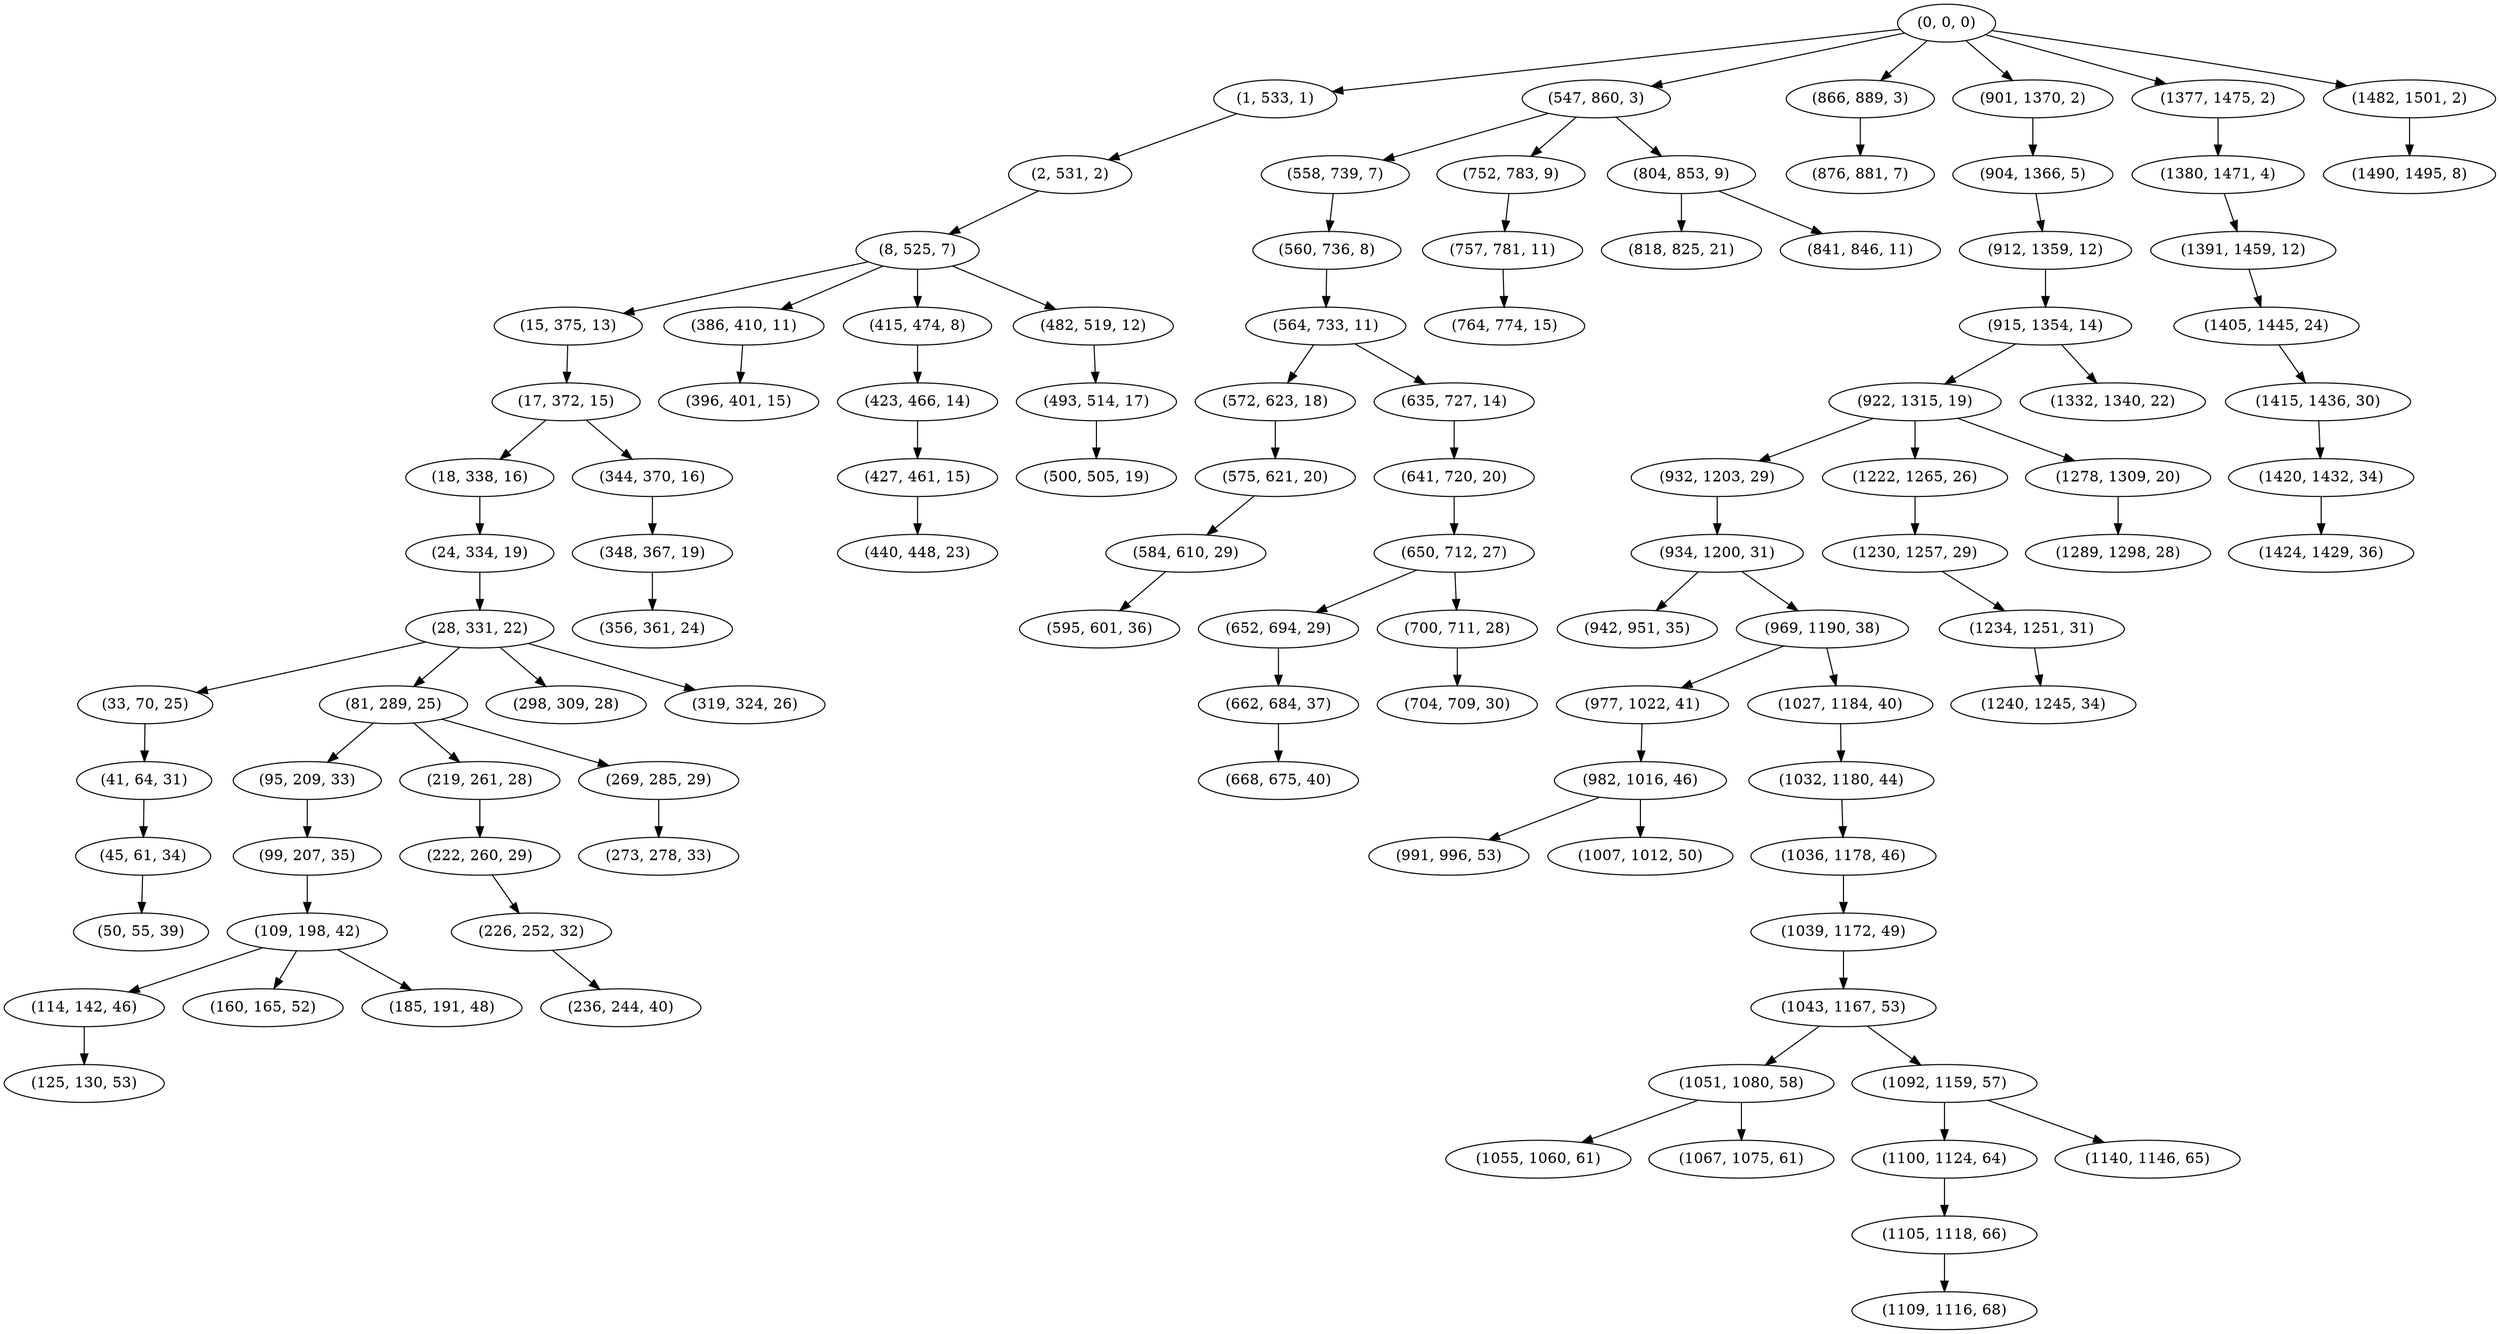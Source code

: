 digraph tree {
    "(0, 0, 0)";
    "(1, 533, 1)";
    "(2, 531, 2)";
    "(8, 525, 7)";
    "(15, 375, 13)";
    "(17, 372, 15)";
    "(18, 338, 16)";
    "(24, 334, 19)";
    "(28, 331, 22)";
    "(33, 70, 25)";
    "(41, 64, 31)";
    "(45, 61, 34)";
    "(50, 55, 39)";
    "(81, 289, 25)";
    "(95, 209, 33)";
    "(99, 207, 35)";
    "(109, 198, 42)";
    "(114, 142, 46)";
    "(125, 130, 53)";
    "(160, 165, 52)";
    "(185, 191, 48)";
    "(219, 261, 28)";
    "(222, 260, 29)";
    "(226, 252, 32)";
    "(236, 244, 40)";
    "(269, 285, 29)";
    "(273, 278, 33)";
    "(298, 309, 28)";
    "(319, 324, 26)";
    "(344, 370, 16)";
    "(348, 367, 19)";
    "(356, 361, 24)";
    "(386, 410, 11)";
    "(396, 401, 15)";
    "(415, 474, 8)";
    "(423, 466, 14)";
    "(427, 461, 15)";
    "(440, 448, 23)";
    "(482, 519, 12)";
    "(493, 514, 17)";
    "(500, 505, 19)";
    "(547, 860, 3)";
    "(558, 739, 7)";
    "(560, 736, 8)";
    "(564, 733, 11)";
    "(572, 623, 18)";
    "(575, 621, 20)";
    "(584, 610, 29)";
    "(595, 601, 36)";
    "(635, 727, 14)";
    "(641, 720, 20)";
    "(650, 712, 27)";
    "(652, 694, 29)";
    "(662, 684, 37)";
    "(668, 675, 40)";
    "(700, 711, 28)";
    "(704, 709, 30)";
    "(752, 783, 9)";
    "(757, 781, 11)";
    "(764, 774, 15)";
    "(804, 853, 9)";
    "(818, 825, 21)";
    "(841, 846, 11)";
    "(866, 889, 3)";
    "(876, 881, 7)";
    "(901, 1370, 2)";
    "(904, 1366, 5)";
    "(912, 1359, 12)";
    "(915, 1354, 14)";
    "(922, 1315, 19)";
    "(932, 1203, 29)";
    "(934, 1200, 31)";
    "(942, 951, 35)";
    "(969, 1190, 38)";
    "(977, 1022, 41)";
    "(982, 1016, 46)";
    "(991, 996, 53)";
    "(1007, 1012, 50)";
    "(1027, 1184, 40)";
    "(1032, 1180, 44)";
    "(1036, 1178, 46)";
    "(1039, 1172, 49)";
    "(1043, 1167, 53)";
    "(1051, 1080, 58)";
    "(1055, 1060, 61)";
    "(1067, 1075, 61)";
    "(1092, 1159, 57)";
    "(1100, 1124, 64)";
    "(1105, 1118, 66)";
    "(1109, 1116, 68)";
    "(1140, 1146, 65)";
    "(1222, 1265, 26)";
    "(1230, 1257, 29)";
    "(1234, 1251, 31)";
    "(1240, 1245, 34)";
    "(1278, 1309, 20)";
    "(1289, 1298, 28)";
    "(1332, 1340, 22)";
    "(1377, 1475, 2)";
    "(1380, 1471, 4)";
    "(1391, 1459, 12)";
    "(1405, 1445, 24)";
    "(1415, 1436, 30)";
    "(1420, 1432, 34)";
    "(1424, 1429, 36)";
    "(1482, 1501, 2)";
    "(1490, 1495, 8)";
    "(0, 0, 0)" -> "(1, 533, 1)";
    "(0, 0, 0)" -> "(547, 860, 3)";
    "(0, 0, 0)" -> "(866, 889, 3)";
    "(0, 0, 0)" -> "(901, 1370, 2)";
    "(0, 0, 0)" -> "(1377, 1475, 2)";
    "(0, 0, 0)" -> "(1482, 1501, 2)";
    "(1, 533, 1)" -> "(2, 531, 2)";
    "(2, 531, 2)" -> "(8, 525, 7)";
    "(8, 525, 7)" -> "(15, 375, 13)";
    "(8, 525, 7)" -> "(386, 410, 11)";
    "(8, 525, 7)" -> "(415, 474, 8)";
    "(8, 525, 7)" -> "(482, 519, 12)";
    "(15, 375, 13)" -> "(17, 372, 15)";
    "(17, 372, 15)" -> "(18, 338, 16)";
    "(17, 372, 15)" -> "(344, 370, 16)";
    "(18, 338, 16)" -> "(24, 334, 19)";
    "(24, 334, 19)" -> "(28, 331, 22)";
    "(28, 331, 22)" -> "(33, 70, 25)";
    "(28, 331, 22)" -> "(81, 289, 25)";
    "(28, 331, 22)" -> "(298, 309, 28)";
    "(28, 331, 22)" -> "(319, 324, 26)";
    "(33, 70, 25)" -> "(41, 64, 31)";
    "(41, 64, 31)" -> "(45, 61, 34)";
    "(45, 61, 34)" -> "(50, 55, 39)";
    "(81, 289, 25)" -> "(95, 209, 33)";
    "(81, 289, 25)" -> "(219, 261, 28)";
    "(81, 289, 25)" -> "(269, 285, 29)";
    "(95, 209, 33)" -> "(99, 207, 35)";
    "(99, 207, 35)" -> "(109, 198, 42)";
    "(109, 198, 42)" -> "(114, 142, 46)";
    "(109, 198, 42)" -> "(160, 165, 52)";
    "(109, 198, 42)" -> "(185, 191, 48)";
    "(114, 142, 46)" -> "(125, 130, 53)";
    "(219, 261, 28)" -> "(222, 260, 29)";
    "(222, 260, 29)" -> "(226, 252, 32)";
    "(226, 252, 32)" -> "(236, 244, 40)";
    "(269, 285, 29)" -> "(273, 278, 33)";
    "(344, 370, 16)" -> "(348, 367, 19)";
    "(348, 367, 19)" -> "(356, 361, 24)";
    "(386, 410, 11)" -> "(396, 401, 15)";
    "(415, 474, 8)" -> "(423, 466, 14)";
    "(423, 466, 14)" -> "(427, 461, 15)";
    "(427, 461, 15)" -> "(440, 448, 23)";
    "(482, 519, 12)" -> "(493, 514, 17)";
    "(493, 514, 17)" -> "(500, 505, 19)";
    "(547, 860, 3)" -> "(558, 739, 7)";
    "(547, 860, 3)" -> "(752, 783, 9)";
    "(547, 860, 3)" -> "(804, 853, 9)";
    "(558, 739, 7)" -> "(560, 736, 8)";
    "(560, 736, 8)" -> "(564, 733, 11)";
    "(564, 733, 11)" -> "(572, 623, 18)";
    "(564, 733, 11)" -> "(635, 727, 14)";
    "(572, 623, 18)" -> "(575, 621, 20)";
    "(575, 621, 20)" -> "(584, 610, 29)";
    "(584, 610, 29)" -> "(595, 601, 36)";
    "(635, 727, 14)" -> "(641, 720, 20)";
    "(641, 720, 20)" -> "(650, 712, 27)";
    "(650, 712, 27)" -> "(652, 694, 29)";
    "(650, 712, 27)" -> "(700, 711, 28)";
    "(652, 694, 29)" -> "(662, 684, 37)";
    "(662, 684, 37)" -> "(668, 675, 40)";
    "(700, 711, 28)" -> "(704, 709, 30)";
    "(752, 783, 9)" -> "(757, 781, 11)";
    "(757, 781, 11)" -> "(764, 774, 15)";
    "(804, 853, 9)" -> "(818, 825, 21)";
    "(804, 853, 9)" -> "(841, 846, 11)";
    "(866, 889, 3)" -> "(876, 881, 7)";
    "(901, 1370, 2)" -> "(904, 1366, 5)";
    "(904, 1366, 5)" -> "(912, 1359, 12)";
    "(912, 1359, 12)" -> "(915, 1354, 14)";
    "(915, 1354, 14)" -> "(922, 1315, 19)";
    "(915, 1354, 14)" -> "(1332, 1340, 22)";
    "(922, 1315, 19)" -> "(932, 1203, 29)";
    "(922, 1315, 19)" -> "(1222, 1265, 26)";
    "(922, 1315, 19)" -> "(1278, 1309, 20)";
    "(932, 1203, 29)" -> "(934, 1200, 31)";
    "(934, 1200, 31)" -> "(942, 951, 35)";
    "(934, 1200, 31)" -> "(969, 1190, 38)";
    "(969, 1190, 38)" -> "(977, 1022, 41)";
    "(969, 1190, 38)" -> "(1027, 1184, 40)";
    "(977, 1022, 41)" -> "(982, 1016, 46)";
    "(982, 1016, 46)" -> "(991, 996, 53)";
    "(982, 1016, 46)" -> "(1007, 1012, 50)";
    "(1027, 1184, 40)" -> "(1032, 1180, 44)";
    "(1032, 1180, 44)" -> "(1036, 1178, 46)";
    "(1036, 1178, 46)" -> "(1039, 1172, 49)";
    "(1039, 1172, 49)" -> "(1043, 1167, 53)";
    "(1043, 1167, 53)" -> "(1051, 1080, 58)";
    "(1043, 1167, 53)" -> "(1092, 1159, 57)";
    "(1051, 1080, 58)" -> "(1055, 1060, 61)";
    "(1051, 1080, 58)" -> "(1067, 1075, 61)";
    "(1092, 1159, 57)" -> "(1100, 1124, 64)";
    "(1092, 1159, 57)" -> "(1140, 1146, 65)";
    "(1100, 1124, 64)" -> "(1105, 1118, 66)";
    "(1105, 1118, 66)" -> "(1109, 1116, 68)";
    "(1222, 1265, 26)" -> "(1230, 1257, 29)";
    "(1230, 1257, 29)" -> "(1234, 1251, 31)";
    "(1234, 1251, 31)" -> "(1240, 1245, 34)";
    "(1278, 1309, 20)" -> "(1289, 1298, 28)";
    "(1377, 1475, 2)" -> "(1380, 1471, 4)";
    "(1380, 1471, 4)" -> "(1391, 1459, 12)";
    "(1391, 1459, 12)" -> "(1405, 1445, 24)";
    "(1405, 1445, 24)" -> "(1415, 1436, 30)";
    "(1415, 1436, 30)" -> "(1420, 1432, 34)";
    "(1420, 1432, 34)" -> "(1424, 1429, 36)";
    "(1482, 1501, 2)" -> "(1490, 1495, 8)";
}
